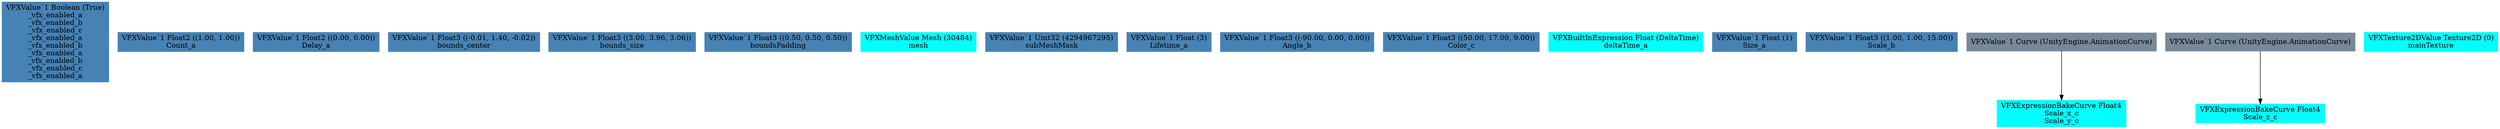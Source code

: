 digraph G {
node0 [shape="box" color="steelblue" style="filled" label="VFXValue`1 Boolean (True)
_vfx_enabled_a
_vfx_enabled_b
_vfx_enabled_c
_vfx_enabled_a
_vfx_enabled_b
_vfx_enabled_a
_vfx_enabled_b
_vfx_enabled_c
_vfx_enabled_a"]
node1 [shape="box" color="steelblue" style="filled" label="VFXValue`1 Float2 ((1.00, 1.00))
Count_a"]
node2 [shape="box" color="steelblue" style="filled" label="VFXValue`1 Float2 ((0.00, 0.00))
Delay_a"]
node3 [shape="box" color="steelblue" style="filled" label="VFXValue`1 Float3 ((-0.01, 1.40, -0.02))
bounds_center"]
node4 [shape="box" color="steelblue" style="filled" label="VFXValue`1 Float3 ((3.00, 3.96, 3.06))
bounds_size"]
node5 [shape="box" color="steelblue" style="filled" label="VFXValue`1 Float3 ((0.50, 0.50, 0.50))
boundsPadding"]
node6 [shape="box" color="cyan" style="filled" label="VFXMeshValue Mesh (30484)
mesh"]
node7 [shape="box" color="steelblue" style="filled" label="VFXValue`1 Uint32 (4294967295)
subMeshMask"]
node8 [shape="box" color="steelblue" style="filled" label="VFXValue`1 Float (3)
Lifetime_a"]
node9 [shape="box" color="steelblue" style="filled" label="VFXValue`1 Float3 ((-90.00, 0.00, 0.00))
Angle_b"]
node10 [shape="box" color="steelblue" style="filled" label="VFXValue`1 Float3 ((50.00, 17.00, 9.00))
Color_c"]
node11 [shape="box" color="cyan" style="filled" label="VFXBuiltInExpression Float (DeltaTime)
deltaTime_a"]
node12 [shape="box" color="steelblue" style="filled" label="VFXValue`1 Float (1)
Size_a"]
node13 [shape="box" color="steelblue" style="filled" label="VFXValue`1 Float3 ((1.00, 1.00, 15.00))
Scale_b"]
node14 [shape="box" color="cyan" style="filled" label="VFXExpressionBakeCurve Float4
Scale_x_c
Scale_y_c"]
node15 [shape="box" color="lightslategray" style="filled" label="VFXValue`1 Curve (UnityEngine.AnimationCurve)"]
node16 [shape="box" color="cyan" style="filled" label="VFXExpressionBakeCurve Float4
Scale_z_c"]
node17 [shape="box" color="lightslategray" style="filled" label="VFXValue`1 Curve (UnityEngine.AnimationCurve)"]
node18 [shape="box" color="cyan" style="filled" label="VFXTexture2DValue Texture2D (0)
mainTexture"]
node15 -> node14 
node17 -> node16 
}
